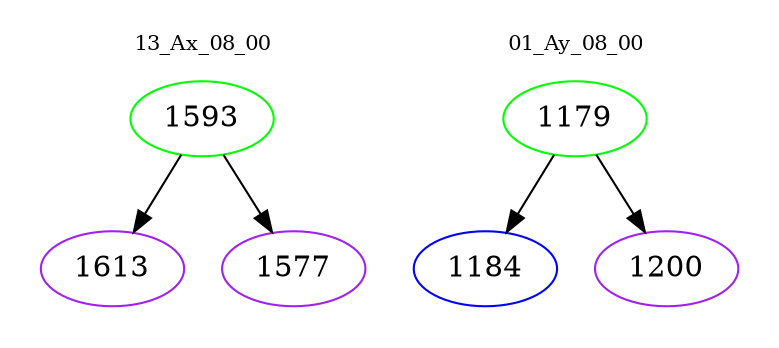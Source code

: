 digraph{
subgraph cluster_0 {
color = white
label = "13_Ax_08_00";
fontsize=10;
T0_1593 [label="1593", color="green"]
T0_1593 -> T0_1613 [color="black"]
T0_1613 [label="1613", color="purple"]
T0_1593 -> T0_1577 [color="black"]
T0_1577 [label="1577", color="purple"]
}
subgraph cluster_1 {
color = white
label = "01_Ay_08_00";
fontsize=10;
T1_1179 [label="1179", color="green"]
T1_1179 -> T1_1184 [color="black"]
T1_1184 [label="1184", color="blue"]
T1_1179 -> T1_1200 [color="black"]
T1_1200 [label="1200", color="purple"]
}
}
